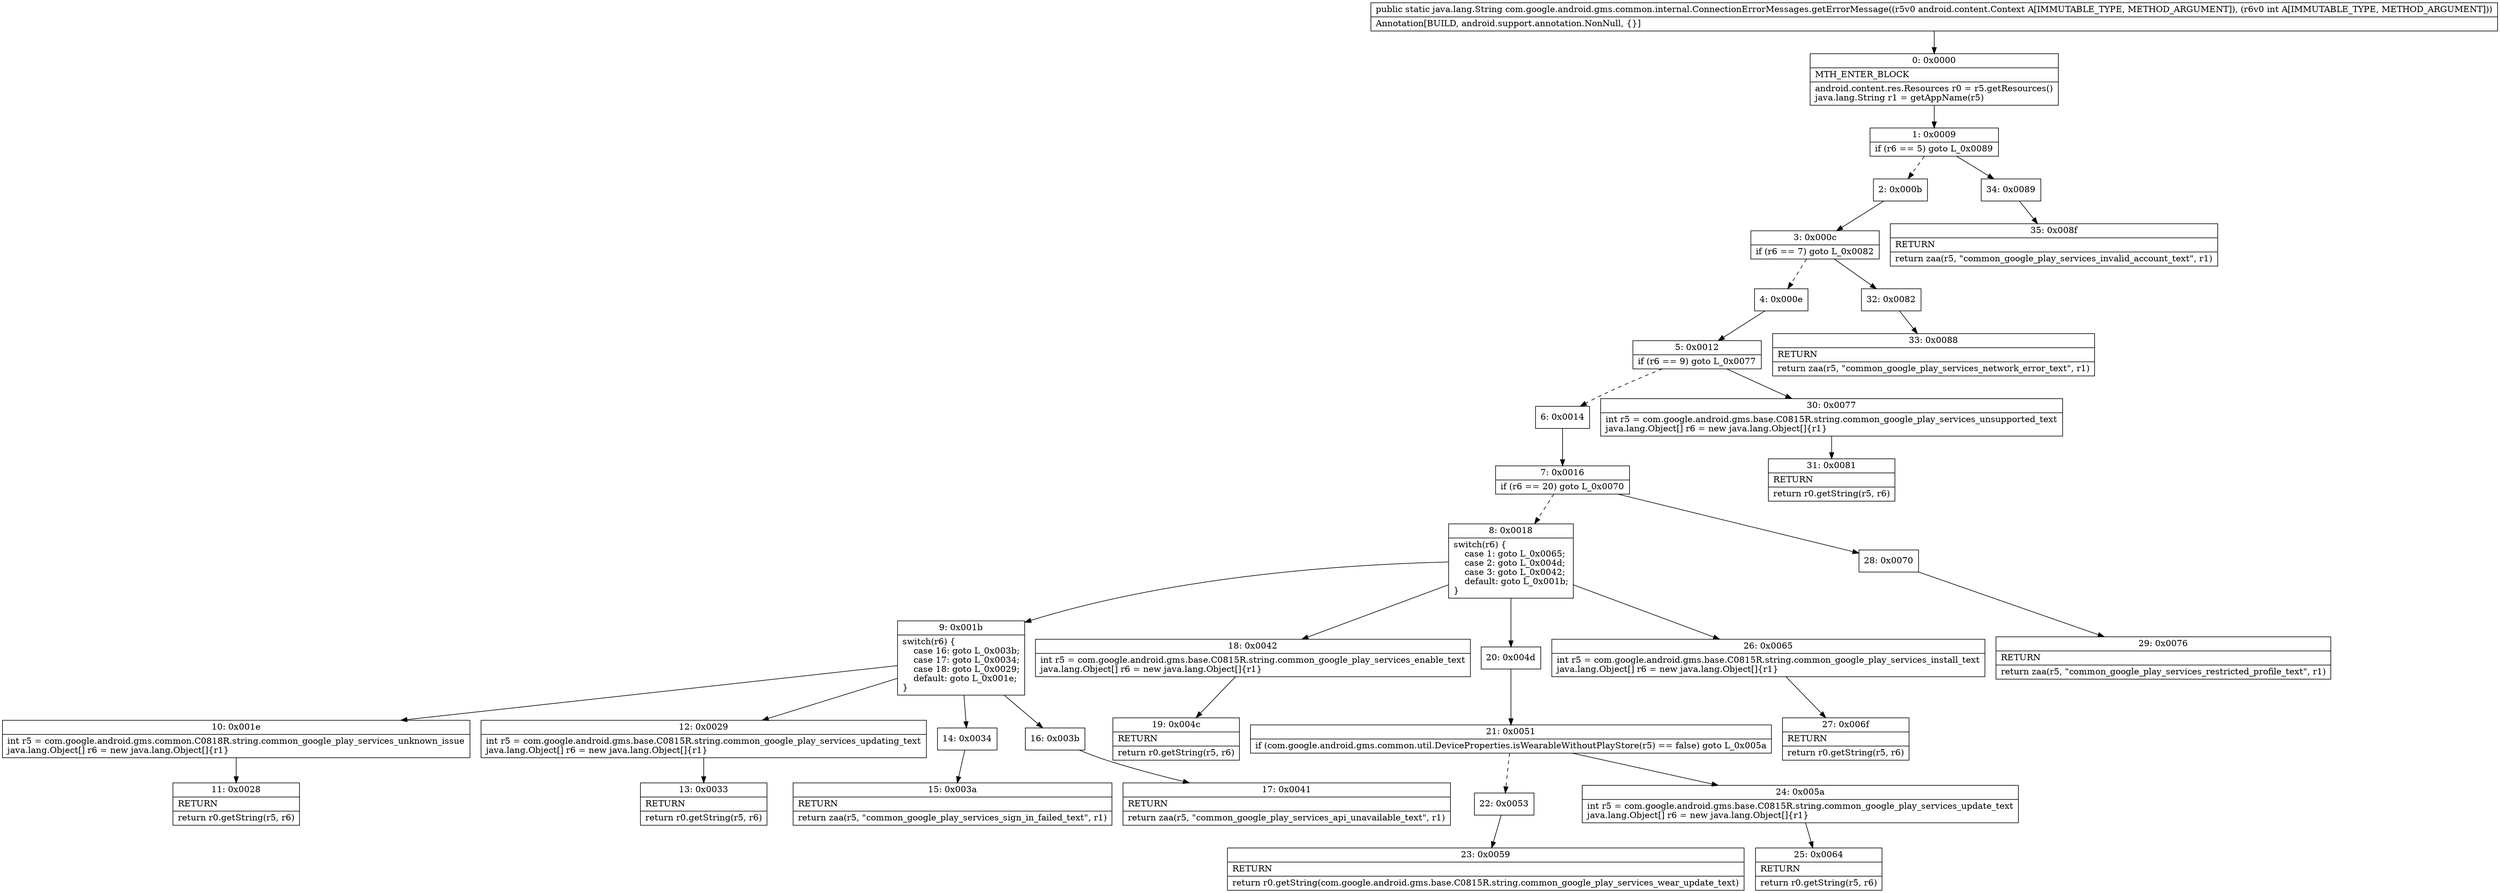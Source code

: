 digraph "CFG forcom.google.android.gms.common.internal.ConnectionErrorMessages.getErrorMessage(Landroid\/content\/Context;I)Ljava\/lang\/String;" {
Node_0 [shape=record,label="{0\:\ 0x0000|MTH_ENTER_BLOCK\l|android.content.res.Resources r0 = r5.getResources()\ljava.lang.String r1 = getAppName(r5)\l}"];
Node_1 [shape=record,label="{1\:\ 0x0009|if (r6 == 5) goto L_0x0089\l}"];
Node_2 [shape=record,label="{2\:\ 0x000b}"];
Node_3 [shape=record,label="{3\:\ 0x000c|if (r6 == 7) goto L_0x0082\l}"];
Node_4 [shape=record,label="{4\:\ 0x000e}"];
Node_5 [shape=record,label="{5\:\ 0x0012|if (r6 == 9) goto L_0x0077\l}"];
Node_6 [shape=record,label="{6\:\ 0x0014}"];
Node_7 [shape=record,label="{7\:\ 0x0016|if (r6 == 20) goto L_0x0070\l}"];
Node_8 [shape=record,label="{8\:\ 0x0018|switch(r6) \{\l    case 1: goto L_0x0065;\l    case 2: goto L_0x004d;\l    case 3: goto L_0x0042;\l    default: goto L_0x001b;\l\}\l}"];
Node_9 [shape=record,label="{9\:\ 0x001b|switch(r6) \{\l    case 16: goto L_0x003b;\l    case 17: goto L_0x0034;\l    case 18: goto L_0x0029;\l    default: goto L_0x001e;\l\}\l}"];
Node_10 [shape=record,label="{10\:\ 0x001e|int r5 = com.google.android.gms.common.C0818R.string.common_google_play_services_unknown_issue\ljava.lang.Object[] r6 = new java.lang.Object[]\{r1\}\l}"];
Node_11 [shape=record,label="{11\:\ 0x0028|RETURN\l|return r0.getString(r5, r6)\l}"];
Node_12 [shape=record,label="{12\:\ 0x0029|int r5 = com.google.android.gms.base.C0815R.string.common_google_play_services_updating_text\ljava.lang.Object[] r6 = new java.lang.Object[]\{r1\}\l}"];
Node_13 [shape=record,label="{13\:\ 0x0033|RETURN\l|return r0.getString(r5, r6)\l}"];
Node_14 [shape=record,label="{14\:\ 0x0034}"];
Node_15 [shape=record,label="{15\:\ 0x003a|RETURN\l|return zaa(r5, \"common_google_play_services_sign_in_failed_text\", r1)\l}"];
Node_16 [shape=record,label="{16\:\ 0x003b}"];
Node_17 [shape=record,label="{17\:\ 0x0041|RETURN\l|return zaa(r5, \"common_google_play_services_api_unavailable_text\", r1)\l}"];
Node_18 [shape=record,label="{18\:\ 0x0042|int r5 = com.google.android.gms.base.C0815R.string.common_google_play_services_enable_text\ljava.lang.Object[] r6 = new java.lang.Object[]\{r1\}\l}"];
Node_19 [shape=record,label="{19\:\ 0x004c|RETURN\l|return r0.getString(r5, r6)\l}"];
Node_20 [shape=record,label="{20\:\ 0x004d}"];
Node_21 [shape=record,label="{21\:\ 0x0051|if (com.google.android.gms.common.util.DeviceProperties.isWearableWithoutPlayStore(r5) == false) goto L_0x005a\l}"];
Node_22 [shape=record,label="{22\:\ 0x0053}"];
Node_23 [shape=record,label="{23\:\ 0x0059|RETURN\l|return r0.getString(com.google.android.gms.base.C0815R.string.common_google_play_services_wear_update_text)\l}"];
Node_24 [shape=record,label="{24\:\ 0x005a|int r5 = com.google.android.gms.base.C0815R.string.common_google_play_services_update_text\ljava.lang.Object[] r6 = new java.lang.Object[]\{r1\}\l}"];
Node_25 [shape=record,label="{25\:\ 0x0064|RETURN\l|return r0.getString(r5, r6)\l}"];
Node_26 [shape=record,label="{26\:\ 0x0065|int r5 = com.google.android.gms.base.C0815R.string.common_google_play_services_install_text\ljava.lang.Object[] r6 = new java.lang.Object[]\{r1\}\l}"];
Node_27 [shape=record,label="{27\:\ 0x006f|RETURN\l|return r0.getString(r5, r6)\l}"];
Node_28 [shape=record,label="{28\:\ 0x0070}"];
Node_29 [shape=record,label="{29\:\ 0x0076|RETURN\l|return zaa(r5, \"common_google_play_services_restricted_profile_text\", r1)\l}"];
Node_30 [shape=record,label="{30\:\ 0x0077|int r5 = com.google.android.gms.base.C0815R.string.common_google_play_services_unsupported_text\ljava.lang.Object[] r6 = new java.lang.Object[]\{r1\}\l}"];
Node_31 [shape=record,label="{31\:\ 0x0081|RETURN\l|return r0.getString(r5, r6)\l}"];
Node_32 [shape=record,label="{32\:\ 0x0082}"];
Node_33 [shape=record,label="{33\:\ 0x0088|RETURN\l|return zaa(r5, \"common_google_play_services_network_error_text\", r1)\l}"];
Node_34 [shape=record,label="{34\:\ 0x0089}"];
Node_35 [shape=record,label="{35\:\ 0x008f|RETURN\l|return zaa(r5, \"common_google_play_services_invalid_account_text\", r1)\l}"];
MethodNode[shape=record,label="{public static java.lang.String com.google.android.gms.common.internal.ConnectionErrorMessages.getErrorMessage((r5v0 android.content.Context A[IMMUTABLE_TYPE, METHOD_ARGUMENT]), (r6v0 int A[IMMUTABLE_TYPE, METHOD_ARGUMENT]))  | Annotation[BUILD, android.support.annotation.NonNull, \{\}]\l}"];
MethodNode -> Node_0;
Node_0 -> Node_1;
Node_1 -> Node_2[style=dashed];
Node_1 -> Node_34;
Node_2 -> Node_3;
Node_3 -> Node_4[style=dashed];
Node_3 -> Node_32;
Node_4 -> Node_5;
Node_5 -> Node_6[style=dashed];
Node_5 -> Node_30;
Node_6 -> Node_7;
Node_7 -> Node_8[style=dashed];
Node_7 -> Node_28;
Node_8 -> Node_9;
Node_8 -> Node_18;
Node_8 -> Node_20;
Node_8 -> Node_26;
Node_9 -> Node_10;
Node_9 -> Node_12;
Node_9 -> Node_14;
Node_9 -> Node_16;
Node_10 -> Node_11;
Node_12 -> Node_13;
Node_14 -> Node_15;
Node_16 -> Node_17;
Node_18 -> Node_19;
Node_20 -> Node_21;
Node_21 -> Node_22[style=dashed];
Node_21 -> Node_24;
Node_22 -> Node_23;
Node_24 -> Node_25;
Node_26 -> Node_27;
Node_28 -> Node_29;
Node_30 -> Node_31;
Node_32 -> Node_33;
Node_34 -> Node_35;
}


